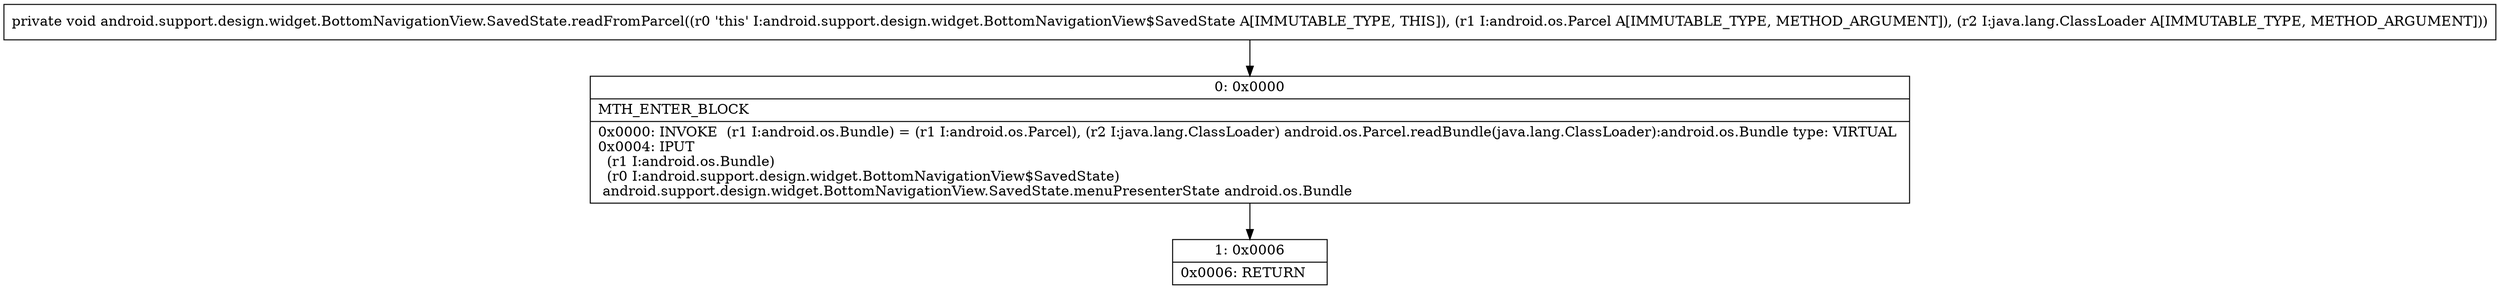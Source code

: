 digraph "CFG forandroid.support.design.widget.BottomNavigationView.SavedState.readFromParcel(Landroid\/os\/Parcel;Ljava\/lang\/ClassLoader;)V" {
Node_0 [shape=record,label="{0\:\ 0x0000|MTH_ENTER_BLOCK\l|0x0000: INVOKE  (r1 I:android.os.Bundle) = (r1 I:android.os.Parcel), (r2 I:java.lang.ClassLoader) android.os.Parcel.readBundle(java.lang.ClassLoader):android.os.Bundle type: VIRTUAL \l0x0004: IPUT  \l  (r1 I:android.os.Bundle)\l  (r0 I:android.support.design.widget.BottomNavigationView$SavedState)\l android.support.design.widget.BottomNavigationView.SavedState.menuPresenterState android.os.Bundle \l}"];
Node_1 [shape=record,label="{1\:\ 0x0006|0x0006: RETURN   \l}"];
MethodNode[shape=record,label="{private void android.support.design.widget.BottomNavigationView.SavedState.readFromParcel((r0 'this' I:android.support.design.widget.BottomNavigationView$SavedState A[IMMUTABLE_TYPE, THIS]), (r1 I:android.os.Parcel A[IMMUTABLE_TYPE, METHOD_ARGUMENT]), (r2 I:java.lang.ClassLoader A[IMMUTABLE_TYPE, METHOD_ARGUMENT])) }"];
MethodNode -> Node_0;
Node_0 -> Node_1;
}

